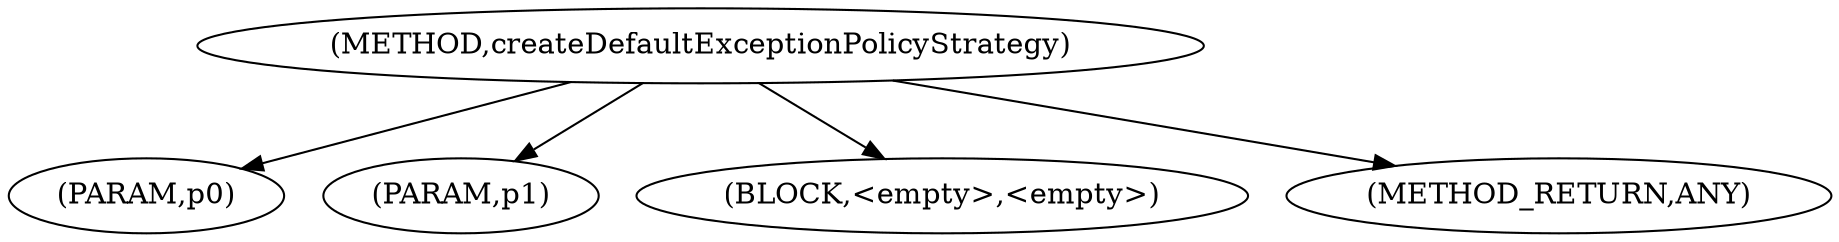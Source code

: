 digraph "createDefaultExceptionPolicyStrategy" {  
"630" [label = <(METHOD,createDefaultExceptionPolicyStrategy)> ]
"631" [label = <(PARAM,p0)> ]
"632" [label = <(PARAM,p1)> ]
"633" [label = <(BLOCK,&lt;empty&gt;,&lt;empty&gt;)> ]
"634" [label = <(METHOD_RETURN,ANY)> ]
  "630" -> "631" 
  "630" -> "632" 
  "630" -> "633" 
  "630" -> "634" 
}
